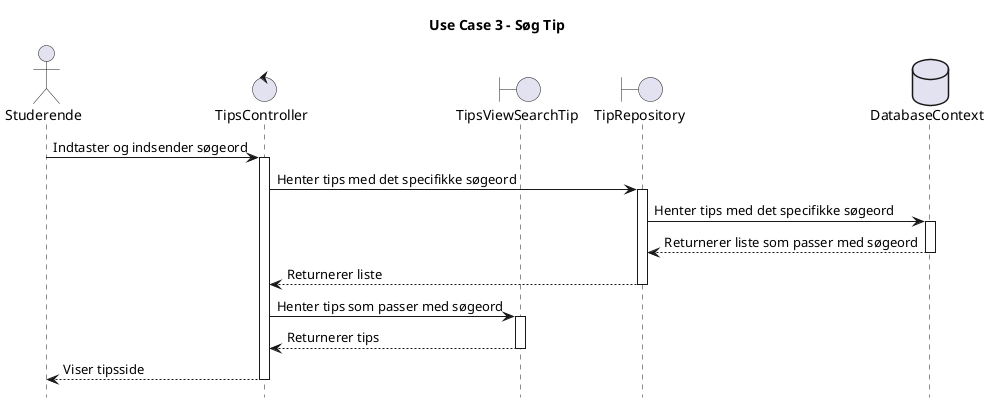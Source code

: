 @startuml

title Use Case 3 - Søg Tip

actor       Studerende       as stud
control       TipsController       as tipscont
boundary       TipsViewSearchTip       as tipssearch
boundary       TipRepository       as tipsrepo
database       DatabaseContext       as db


stud -> tipscont: Indtaster og indsender søgeord

Activate tipscont
tipscont -> tipsrepo: Henter tips med det specifikke søgeord

Activate tipsrepo
tipsrepo -> db: Henter tips med det specifikke søgeord

Activate db
db --> tipsrepo: Returnerer liste som passer med søgeord
Deactivate db

tipsrepo --> tipscont: Returnerer liste
Deactivate tipsrepo

tipscont -> tipssearch: Henter tips som passer med søgeord

Activate tipssearch
tipssearch --> tipscont: Returnerer tips
Deactivate tipssearch

tipscont --> stud: Viser tipsside
Deactivate tipscont



hide footbox

@enduml

hide footbox

@enduml
